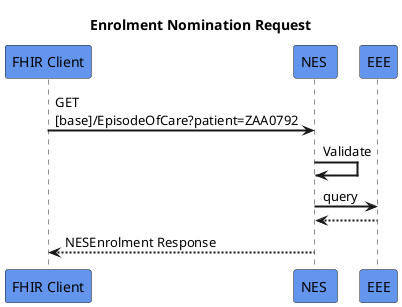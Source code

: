 @startuml
skinparam sequenceArrowThickness 2
skinparam roundcorner 5
skinparam maxmessagesize 180
skinparam sequenceParticipant bold
title  Enrolment Nomination Request
participant "FHIR Client" as A #CornflowerBlue
participant "NES " as B #CornflowerBlue
participant "EEE" as C #CornflowerBlue

A -> B: GET [base]/EpisodeOfCare?patient=ZAA0792
B -> B: Validate
B -> C: query
C -[dashed]-> B:

B -[dashed]-> A: NESEnrolment Response 

@enduml